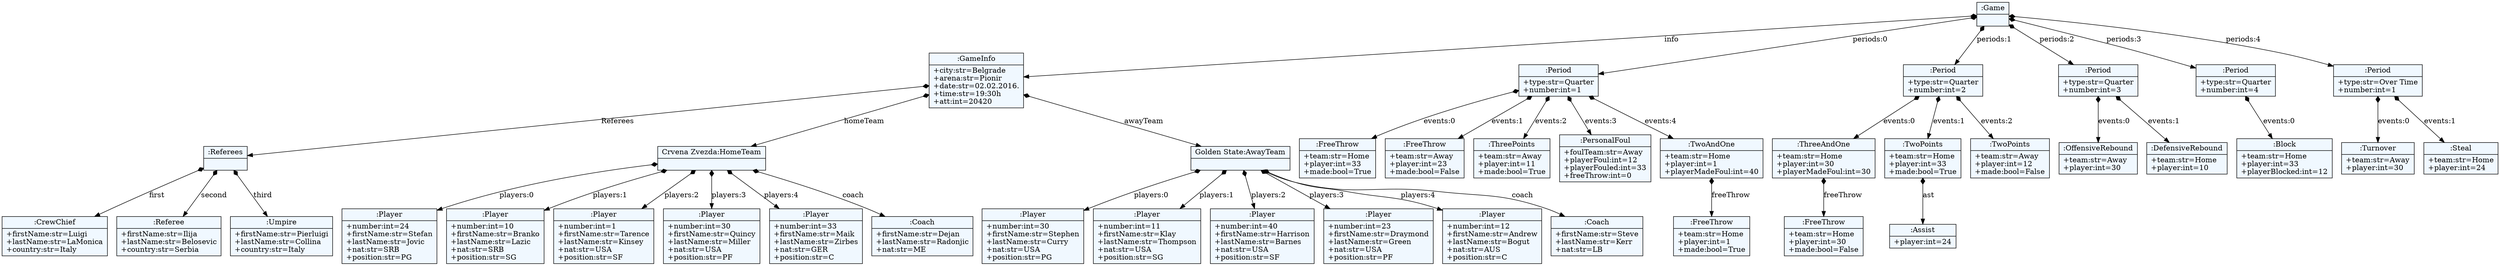 
    digraph xtext {
    fontname = "Bitstream Vera Sans"
    fontsize = 8
    node[
        shape=record,
        style=filled,
        fillcolor=aliceblue
    ]
    edge[dir=black,arrowtail=empty]


56424112 -> 56428688 [label="info" arrowtail=diamond dir=both]
56428688 -> 56426864 [label="Referees" arrowtail=diamond dir=both]
56426864 -> 56429008 [label="first" arrowtail=diamond dir=both]
56429008[label="{:CrewChief|+firstName:str=Luigi\l+lastName:str=LaMonica\l+country:str=Italy\l}"]
56426864 -> 56429328 [label="second" arrowtail=diamond dir=both]
56429328[label="{:Referee|+firstName:str=Ilija\l+lastName:str=Belosevic\l+country:str=Serbia\l}"]
56426864 -> 56429552 [label="third" arrowtail=diamond dir=both]
56429552[label="{:Umpire|+firstName:str=Pierluigi\l+lastName:str=Collina\l+country:str=Italy\l}"]
56426864[label="{:Referees|}"]
56428688 -> 56430448 [label="homeTeam" arrowtail=diamond dir=both]
56430448 -> 56427888 [label="players:0" arrowtail=diamond dir=both]
56427888[label="{:Player|+number:int=24\l+firstName:str=Stefan\l+lastName:str=Jovic\l+nat:str=SRB\l+position:str=PG\l}"]
56430448 -> 56428944 [label="players:1" arrowtail=diamond dir=both]
56428944[label="{:Player|+number:int=10\l+firstName:str=Branko\l+lastName:str=Lazic\l+nat:str=SRB\l+position:str=SG\l}"]
56430448 -> 56428496 [label="players:2" arrowtail=diamond dir=both]
56428496[label="{:Player|+number:int=1\l+firstName:str=Tarence\l+lastName:str=Kinsey\l+nat:str=USA\l+position:str=SF\l}"]
56430448 -> 56426768 [label="players:3" arrowtail=diamond dir=both]
56426768[label="{:Player|+number:int=30\l+firstName:str=Quincy\l+lastName:str=Miller\l+nat:str=USA\l+position:str=PF\l}"]
56430448 -> 56430512 [label="players:4" arrowtail=diamond dir=both]
56430512[label="{:Player|+number:int=33\l+firstName:str=Maik\l+lastName:str=Zirbes\l+nat:str=GER\l+position:str=C\l}"]
56430448 -> 56426832 [label="coach" arrowtail=diamond dir=both]
56426832[label="{:Coach|+firstName:str=Dejan\l+lastName:str=Radonjic\l+nat:str=ME\l}"]
56430448[label="{Crvena Zvezda:HomeTeam|}"]
56428688 -> 56427408 [label="awayTeam" arrowtail=diamond dir=both]
56427408 -> 56427440 [label="players:0" arrowtail=diamond dir=both]
56427440[label="{:Player|+number:int=30\l+firstName:str=Stephen\l+lastName:str=Curry\l+nat:str=USA\l+position:str=PG\l}"]
56427408 -> 56429712 [label="players:1" arrowtail=diamond dir=both]
56429712[label="{:Player|+number:int=11\l+firstName:str=Klay\l+lastName:str=Thompson\l+nat:str=USA\l+position:str=SG\l}"]
56427408 -> 56428432 [label="players:2" arrowtail=diamond dir=both]
56428432[label="{:Player|+number:int=40\l+firstName:str=Harrison\l+lastName:str=Barnes\l+nat:str=USA\l+position:str=SF\l}"]
56427408 -> 56428176 [label="players:3" arrowtail=diamond dir=both]
56428176[label="{:Player|+number:int=23\l+firstName:str=Draymond\l+lastName:str=Green\l+nat:str=USA\l+position:str=PF\l}"]
56427408 -> 56428752 [label="players:4" arrowtail=diamond dir=both]
56428752[label="{:Player|+number:int=12\l+firstName:str=Andrew\l+lastName:str=Bogut\l+nat:str=AUS\l+position:str=C\l}"]
56427408 -> 56426640 [label="coach" arrowtail=diamond dir=both]
56426640[label="{:Coach|+firstName:str=Steve\l+lastName:str=Kerr\l+nat:str=LB\l}"]
56427408[label="{Golden State:AwayTeam|}"]
56428688[label="{:GameInfo|+city:str=Belgrade\l+arena:str=Pionir\l+date:str=02.02.2016.\l+time:str=19:30h\l+att:int=20420\l}"]
56424112 -> 56430416 [label="periods:0" arrowtail=diamond dir=both]
56430416 -> 56427024 [label="events:0" arrowtail=diamond dir=both]
56427024[label="{:FreeThrow|+team:str=Home\l+player:int=33\l+made:bool=True\l}"]
56430416 -> 56428048 [label="events:1" arrowtail=diamond dir=both]
56428048[label="{:FreeThrow|+team:str=Away\l+player:int=23\l+made:bool=False\l}"]
56430416 -> 56429904 [label="events:2" arrowtail=diamond dir=both]
56429904[label="{:ThreePoints|+team:str=Away\l+player:int=11\l+made:bool=True\l}"]
56430416 -> 56430192 [label="events:3" arrowtail=diamond dir=both]
56430192[label="{:PersonalFoul|+foulTeam:str=Away\l+playerFoul:int=12\l+playerFouled:int=33\l+freeThrow:int=0\l}"]
56430416 -> 56426544 [label="events:4" arrowtail=diamond dir=both]
56426544 -> 56427120 [label="freeThrow" arrowtail=diamond dir=both]
56427120[label="{:FreeThrow|+team:str=Home\l+player:int=1\l+made:bool=True\l}"]
56426544[label="{:TwoAndOne|+team:str=Home\l+player:int=1\l+playerMadeFoul:int=40\l}"]
56430416[label="{:Period|+type:str=Quarter\l+number:int=1\l}"]
56424112 -> 56427600 [label="periods:1" arrowtail=diamond dir=both]
56427600 -> 56426576 [label="events:0" arrowtail=diamond dir=both]
56426576 -> 56428016 [label="freeThrow" arrowtail=diamond dir=both]
56428016[label="{:FreeThrow|+team:str=Home\l+player:int=30\l+made:bool=False\l}"]
56426576[label="{:ThreeAndOne|+team:str=Home\l+player:int=30\l+playerMadeFoul:int=30\l}"]
56427600 -> 56427088 [label="events:1" arrowtail=diamond dir=both]
56427088 -> 56427312 [label="ast" arrowtail=diamond dir=both]
56427312[label="{:Assist|+player:int=24\l}"]
56427088[label="{:TwoPoints|+team:str=Home\l+player:int=33\l+made:bool=True\l}"]
56427600 -> 56429936 [label="events:2" arrowtail=diamond dir=both]
56429936[label="{:TwoPoints|+team:str=Away\l+player:int=12\l+made:bool=False\l}"]
56427600[label="{:Period|+type:str=Quarter\l+number:int=2\l}"]
56424112 -> 56429488 [label="periods:2" arrowtail=diamond dir=both]
56429488 -> 56430352 [label="events:0" arrowtail=diamond dir=both]
56430352[label="{:OffensiveRebound|+team:str=Away\l+player:int=30\l}"]
56429488 -> 56427664 [label="events:1" arrowtail=diamond dir=both]
56427664[label="{:DefensiveRebound|+team:str=Home\l+player:int=10\l}"]
56429488[label="{:Period|+type:str=Quarter\l+number:int=3\l}"]
56424112 -> 56427536 [label="periods:3" arrowtail=diamond dir=both]
56427536 -> 56430480 [label="events:0" arrowtail=diamond dir=both]
56430480[label="{:Block|+team:str=Home\l+player:int=33\l+playerBlocked:int=12\l}"]
56427536[label="{:Period|+type:str=Quarter\l+number:int=4\l}"]
56424112 -> 56429968 [label="periods:4" arrowtail=diamond dir=both]
56429968 -> 56429168 [label="events:0" arrowtail=diamond dir=both]
56429168[label="{:Turnover|+team:str=Away\l+player:int=30\l}"]
56429968 -> 56430320 [label="events:1" arrowtail=diamond dir=both]
56430320[label="{:Steal|+team:str=Home\l+player:int=24\l}"]
56429968[label="{:Period|+type:str=Over Time\l+number:int=1\l}"]
56424112[label="{:Game|}"]

}
